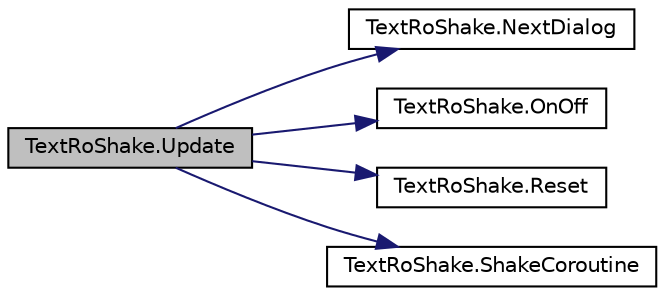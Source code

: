 digraph "TextRoShake.Update"
{
 // LATEX_PDF_SIZE
  edge [fontname="Helvetica",fontsize="10",labelfontname="Helvetica",labelfontsize="10"];
  node [fontname="Helvetica",fontsize="10",shape=record];
  rankdir="LR";
  Node1 [label="TextRoShake.Update",height=0.2,width=0.4,color="black", fillcolor="grey75", style="filled", fontcolor="black",tooltip=" "];
  Node1 -> Node2 [color="midnightblue",fontsize="10",style="solid",fontname="Helvetica"];
  Node2 [label="TextRoShake.NextDialog",height=0.2,width=0.4,color="black", fillcolor="white", style="filled",URL="$class_text_ro_shake.html#a42624dcd8ebbcd6e5bf0541bc990703d",tooltip=" "];
  Node1 -> Node3 [color="midnightblue",fontsize="10",style="solid",fontname="Helvetica"];
  Node3 [label="TextRoShake.OnOff",height=0.2,width=0.4,color="black", fillcolor="white", style="filled",URL="$class_text_ro_shake.html#a2f0eb0cee0b641b9ed7ae79ef9cc901f",tooltip=" "];
  Node1 -> Node4 [color="midnightblue",fontsize="10",style="solid",fontname="Helvetica"];
  Node4 [label="TextRoShake.Reset",height=0.2,width=0.4,color="black", fillcolor="white", style="filled",URL="$class_text_ro_shake.html#a3bde2854ed6b26de190f0bb0392edc55",tooltip=" "];
  Node1 -> Node5 [color="midnightblue",fontsize="10",style="solid",fontname="Helvetica"];
  Node5 [label="TextRoShake.ShakeCoroutine",height=0.2,width=0.4,color="black", fillcolor="white", style="filled",URL="$class_text_ro_shake.html#a75c3344684fda98ff2206987719b43bd",tooltip=" "];
}
